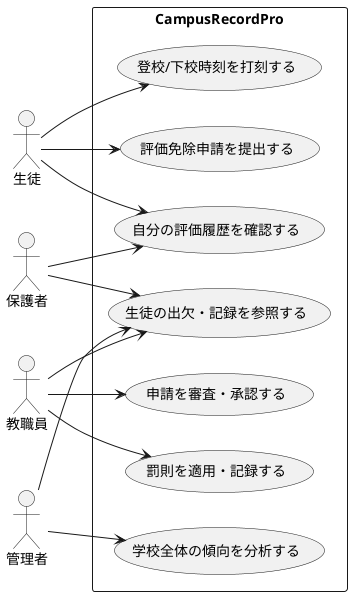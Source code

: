 @startuml CampusRecordProユースケース図
left to right direction

' アクターの定義 (Actors)
actor 生徒 as Student
actor 教職員 as Staff
actor 管理者 as Admin
actor 保護者 as Guardian

' システム境界の定義 (System Boundary)
rectangle CampusRecordPro {
    usecase "登校/下校時刻を打刻する" as UC100
    usecase "評価免除申請を提出する" as UC200
    usecase "申請を審査・承認する" as UC300
    usecase "自分の評価履歴を確認する" as UC400
    usecase "生徒の出欠・記録を参照する" as UC500
    usecase "罰則を適用・記録する" as UC600
    usecase "学校全体の傾向を分析する" as UC700
}

' 関係性の定義 (Associations)

' 生徒の操作
Student --> UC100
Student --> UC200
Student --> UC400

' 教職員の操作
Staff --> UC300
Staff --> UC500
Staff --> UC600

' 管理者の操作
Admin --> UC700
Admin --> UC500

' 保護者の操作 (参照に限定)
Guardian --> UC400
Guardian --> UC500

@enduml